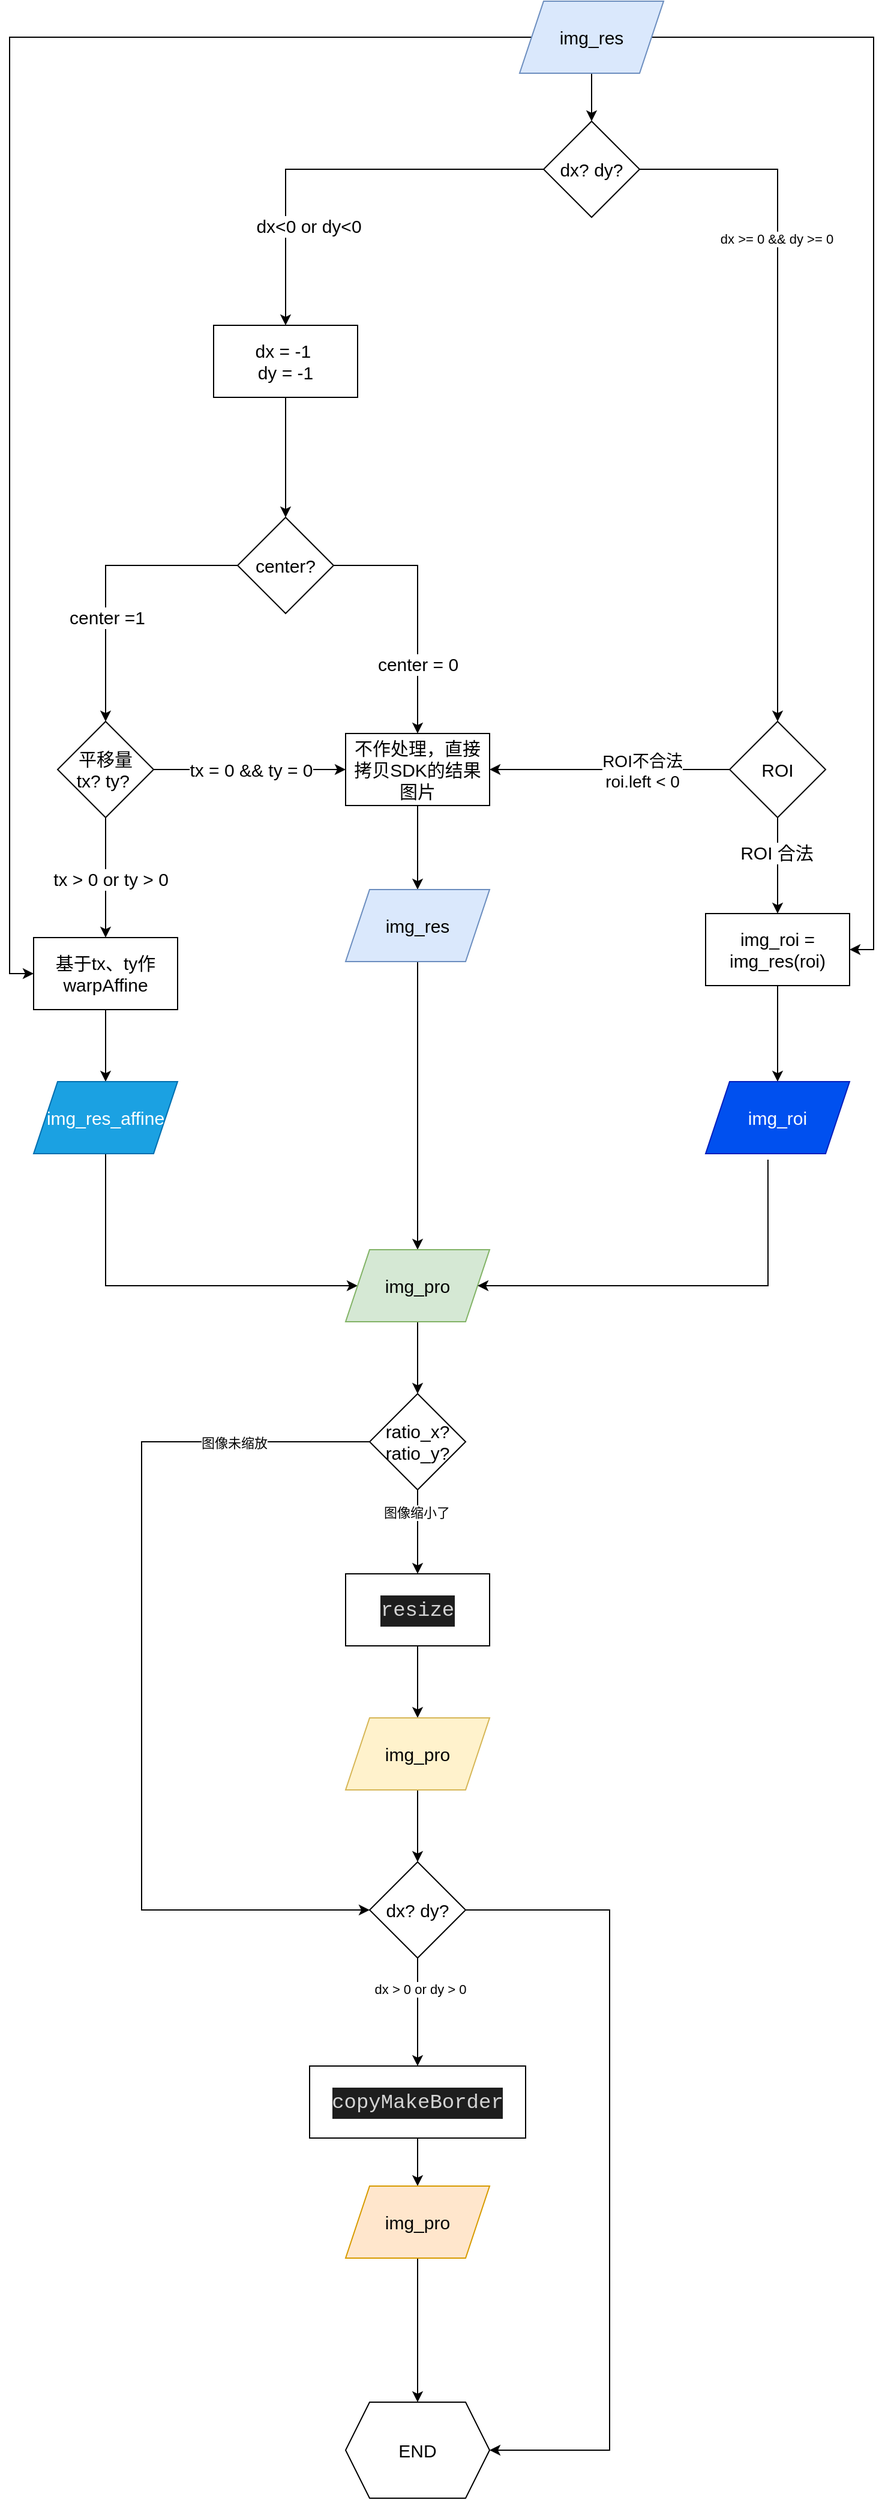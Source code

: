 <mxfile version="23.0.2" type="github">
  <diagram name="Page-1" id="IYpfTflwxtu-5Y0YINwe">
    <mxGraphModel dx="1804" dy="1166" grid="1" gridSize="10" guides="1" tooltips="1" connect="1" arrows="1" fold="1" page="1" pageScale="1" pageWidth="850" pageHeight="1100" math="0" shadow="0">
      <root>
        <mxCell id="0" />
        <mxCell id="1" parent="0" />
        <mxCell id="c13g_ZDzsQEJ_ARJD1wW-4" value="" style="edgeStyle=orthogonalEdgeStyle;rounded=0;orthogonalLoop=1;jettySize=auto;html=1;fontSize=15;" edge="1" parent="1" source="c13g_ZDzsQEJ_ARJD1wW-1" target="c13g_ZDzsQEJ_ARJD1wW-3">
          <mxGeometry relative="1" as="geometry" />
        </mxCell>
        <mxCell id="c13g_ZDzsQEJ_ARJD1wW-5" value="dx&amp;lt;0 or dy&amp;lt;0" style="edgeLabel;html=1;align=center;verticalAlign=middle;resizable=0;points=[];fontSize=15;" vertex="1" connectable="0" parent="c13g_ZDzsQEJ_ARJD1wW-4">
          <mxGeometry x="0.135" relative="1" as="geometry">
            <mxPoint y="47" as="offset" />
          </mxGeometry>
        </mxCell>
        <mxCell id="c13g_ZDzsQEJ_ARJD1wW-25" value="" style="edgeStyle=orthogonalEdgeStyle;rounded=0;orthogonalLoop=1;jettySize=auto;html=1;entryX=0.5;entryY=0;entryDx=0;entryDy=0;" edge="1" parent="1" source="c13g_ZDzsQEJ_ARJD1wW-1" target="c13g_ZDzsQEJ_ARJD1wW-27">
          <mxGeometry relative="1" as="geometry">
            <mxPoint x="425" y="1390" as="targetPoint" />
          </mxGeometry>
        </mxCell>
        <mxCell id="c13g_ZDzsQEJ_ARJD1wW-26" value="dx &amp;gt;= 0 &amp;amp;&amp;amp; dy &amp;gt;= 0" style="edgeLabel;html=1;align=center;verticalAlign=middle;resizable=0;points=[];" vertex="1" connectable="0" parent="c13g_ZDzsQEJ_ARJD1wW-25">
          <mxGeometry x="-0.4" y="-1" relative="1" as="geometry">
            <mxPoint as="offset" />
          </mxGeometry>
        </mxCell>
        <mxCell id="c13g_ZDzsQEJ_ARJD1wW-1" value="dx? dy?" style="rhombus;whiteSpace=wrap;html=1;fontSize=15;" vertex="1" parent="1">
          <mxGeometry x="385" y="1210" width="80" height="80" as="geometry" />
        </mxCell>
        <mxCell id="c13g_ZDzsQEJ_ARJD1wW-7" value="" style="edgeStyle=orthogonalEdgeStyle;rounded=0;orthogonalLoop=1;jettySize=auto;html=1;fontSize=15;" edge="1" parent="1" source="c13g_ZDzsQEJ_ARJD1wW-3" target="c13g_ZDzsQEJ_ARJD1wW-6">
          <mxGeometry relative="1" as="geometry" />
        </mxCell>
        <mxCell id="c13g_ZDzsQEJ_ARJD1wW-3" value="dx = -1&amp;nbsp;&lt;br style=&quot;font-size: 15px;&quot;&gt;dy = -1" style="whiteSpace=wrap;html=1;fontSize=15;" vertex="1" parent="1">
          <mxGeometry x="110" y="1380" width="120" height="60" as="geometry" />
        </mxCell>
        <mxCell id="c13g_ZDzsQEJ_ARJD1wW-9" value="" style="edgeStyle=orthogonalEdgeStyle;rounded=0;orthogonalLoop=1;jettySize=auto;html=1;exitX=0;exitY=0.5;exitDx=0;exitDy=0;entryX=0.5;entryY=0;entryDx=0;entryDy=0;fontSize=15;" edge="1" parent="1" source="c13g_ZDzsQEJ_ARJD1wW-6" target="c13g_ZDzsQEJ_ARJD1wW-15">
          <mxGeometry relative="1" as="geometry">
            <mxPoint x="70" y="1710" as="targetPoint" />
          </mxGeometry>
        </mxCell>
        <mxCell id="c13g_ZDzsQEJ_ARJD1wW-13" value="center =1" style="edgeLabel;html=1;align=center;verticalAlign=middle;resizable=0;points=[];fontSize=15;" vertex="1" connectable="0" parent="c13g_ZDzsQEJ_ARJD1wW-9">
          <mxGeometry x="0.274" y="1" relative="1" as="geometry">
            <mxPoint as="offset" />
          </mxGeometry>
        </mxCell>
        <mxCell id="c13g_ZDzsQEJ_ARJD1wW-11" value="" style="edgeStyle=orthogonalEdgeStyle;rounded=0;orthogonalLoop=1;jettySize=auto;html=1;fontSize=15;" edge="1" parent="1" source="c13g_ZDzsQEJ_ARJD1wW-6" target="c13g_ZDzsQEJ_ARJD1wW-10">
          <mxGeometry relative="1" as="geometry" />
        </mxCell>
        <mxCell id="c13g_ZDzsQEJ_ARJD1wW-14" value="center = 0" style="edgeLabel;html=1;align=center;verticalAlign=middle;resizable=0;points=[];fontSize=15;" vertex="1" connectable="0" parent="c13g_ZDzsQEJ_ARJD1wW-11">
          <mxGeometry x="0.21" y="-4" relative="1" as="geometry">
            <mxPoint x="4" y="25" as="offset" />
          </mxGeometry>
        </mxCell>
        <mxCell id="c13g_ZDzsQEJ_ARJD1wW-6" value="center?" style="rhombus;whiteSpace=wrap;html=1;fontSize=15;" vertex="1" parent="1">
          <mxGeometry x="130" y="1540" width="80" height="80" as="geometry" />
        </mxCell>
        <mxCell id="c13g_ZDzsQEJ_ARJD1wW-43" value="" style="edgeStyle=orthogonalEdgeStyle;rounded=0;orthogonalLoop=1;jettySize=auto;html=1;" edge="1" parent="1" source="c13g_ZDzsQEJ_ARJD1wW-10" target="c13g_ZDzsQEJ_ARJD1wW-42">
          <mxGeometry relative="1" as="geometry" />
        </mxCell>
        <mxCell id="c13g_ZDzsQEJ_ARJD1wW-10" value="不作处理，直接拷贝SDK的结果图片" style="whiteSpace=wrap;html=1;fontSize=15;" vertex="1" parent="1">
          <mxGeometry x="220" y="1720" width="120" height="60" as="geometry" />
        </mxCell>
        <mxCell id="c13g_ZDzsQEJ_ARJD1wW-17" value="" style="edgeStyle=orthogonalEdgeStyle;rounded=0;orthogonalLoop=1;jettySize=auto;html=1;fontSize=15;" edge="1" parent="1" source="c13g_ZDzsQEJ_ARJD1wW-15" target="c13g_ZDzsQEJ_ARJD1wW-16">
          <mxGeometry relative="1" as="geometry" />
        </mxCell>
        <mxCell id="c13g_ZDzsQEJ_ARJD1wW-18" value="tx &amp;gt; 0 or ty &amp;gt; 0" style="edgeLabel;html=1;align=center;verticalAlign=middle;resizable=0;points=[];fontSize=15;" vertex="1" connectable="0" parent="c13g_ZDzsQEJ_ARJD1wW-17">
          <mxGeometry x="0.022" y="4" relative="1" as="geometry">
            <mxPoint as="offset" />
          </mxGeometry>
        </mxCell>
        <mxCell id="c13g_ZDzsQEJ_ARJD1wW-19" value="" style="edgeStyle=orthogonalEdgeStyle;rounded=0;orthogonalLoop=1;jettySize=auto;html=1;fontSize=15;" edge="1" parent="1" source="c13g_ZDzsQEJ_ARJD1wW-15" target="c13g_ZDzsQEJ_ARJD1wW-10">
          <mxGeometry relative="1" as="geometry" />
        </mxCell>
        <mxCell id="c13g_ZDzsQEJ_ARJD1wW-20" value="tx = 0 &amp;amp;&amp;amp; ty = 0" style="edgeLabel;html=1;align=center;verticalAlign=middle;resizable=0;points=[];fontSize=15;" vertex="1" connectable="0" parent="c13g_ZDzsQEJ_ARJD1wW-19">
          <mxGeometry x="-0.345" y="1" relative="1" as="geometry">
            <mxPoint x="28" y="1" as="offset" />
          </mxGeometry>
        </mxCell>
        <mxCell id="c13g_ZDzsQEJ_ARJD1wW-15" value="平移量&lt;br style=&quot;font-size: 15px;&quot;&gt;tx? ty?&amp;nbsp;" style="rhombus;whiteSpace=wrap;html=1;fontSize=15;" vertex="1" parent="1">
          <mxGeometry x="-20" y="1710" width="80" height="80" as="geometry" />
        </mxCell>
        <mxCell id="c13g_ZDzsQEJ_ARJD1wW-39" value="" style="edgeStyle=orthogonalEdgeStyle;rounded=0;orthogonalLoop=1;jettySize=auto;html=1;" edge="1" parent="1" source="c13g_ZDzsQEJ_ARJD1wW-16" target="c13g_ZDzsQEJ_ARJD1wW-38">
          <mxGeometry relative="1" as="geometry" />
        </mxCell>
        <mxCell id="c13g_ZDzsQEJ_ARJD1wW-16" value="基于tx、ty作warpAffine" style="whiteSpace=wrap;html=1;fontSize=15;" vertex="1" parent="1">
          <mxGeometry x="-40" y="1890" width="120" height="60" as="geometry" />
        </mxCell>
        <mxCell id="c13g_ZDzsQEJ_ARJD1wW-29" value="" style="edgeStyle=orthogonalEdgeStyle;rounded=0;orthogonalLoop=1;jettySize=auto;html=1;entryX=1;entryY=0.5;entryDx=0;entryDy=0;" edge="1" parent="1" source="c13g_ZDzsQEJ_ARJD1wW-27" target="c13g_ZDzsQEJ_ARJD1wW-10">
          <mxGeometry relative="1" as="geometry">
            <mxPoint x="425" y="1570" as="targetPoint" />
          </mxGeometry>
        </mxCell>
        <mxCell id="c13g_ZDzsQEJ_ARJD1wW-30" value="ROI不合法&lt;br style=&quot;font-size: 14px;&quot;&gt;roi.left &amp;lt; 0" style="edgeLabel;html=1;align=center;verticalAlign=middle;resizable=0;points=[];fontSize=14;" vertex="1" connectable="0" parent="c13g_ZDzsQEJ_ARJD1wW-29">
          <mxGeometry x="-0.267" y="1" relative="1" as="geometry">
            <mxPoint as="offset" />
          </mxGeometry>
        </mxCell>
        <mxCell id="c13g_ZDzsQEJ_ARJD1wW-32" value="" style="edgeStyle=orthogonalEdgeStyle;rounded=0;orthogonalLoop=1;jettySize=auto;html=1;" edge="1" parent="1" source="c13g_ZDzsQEJ_ARJD1wW-27">
          <mxGeometry relative="1" as="geometry">
            <mxPoint x="580" y="1870" as="targetPoint" />
          </mxGeometry>
        </mxCell>
        <mxCell id="c13g_ZDzsQEJ_ARJD1wW-37" value="ROI 合法" style="edgeLabel;html=1;align=center;verticalAlign=middle;resizable=0;points=[];fontSize=15;" vertex="1" connectable="0" parent="c13g_ZDzsQEJ_ARJD1wW-32">
          <mxGeometry x="-0.275" y="-1" relative="1" as="geometry">
            <mxPoint as="offset" />
          </mxGeometry>
        </mxCell>
        <mxCell id="c13g_ZDzsQEJ_ARJD1wW-27" value="ROI" style="rhombus;whiteSpace=wrap;html=1;fontSize=15;" vertex="1" parent="1">
          <mxGeometry x="540" y="1710" width="80" height="80" as="geometry" />
        </mxCell>
        <mxCell id="c13g_ZDzsQEJ_ARJD1wW-50" value="" style="edgeStyle=orthogonalEdgeStyle;rounded=0;orthogonalLoop=1;jettySize=auto;html=1;" edge="1" parent="1" source="c13g_ZDzsQEJ_ARJD1wW-33" target="c13g_ZDzsQEJ_ARJD1wW-49">
          <mxGeometry relative="1" as="geometry" />
        </mxCell>
        <mxCell id="c13g_ZDzsQEJ_ARJD1wW-33" value="img_roi = img_res(roi)" style="whiteSpace=wrap;html=1;fontSize=15;" vertex="1" parent="1">
          <mxGeometry x="520" y="1870" width="120" height="60" as="geometry" />
        </mxCell>
        <mxCell id="c13g_ZDzsQEJ_ARJD1wW-54" value="" style="edgeStyle=orthogonalEdgeStyle;rounded=0;orthogonalLoop=1;jettySize=auto;html=1;entryX=0;entryY=0.5;entryDx=0;entryDy=0;exitX=0.5;exitY=1;exitDx=0;exitDy=0;" edge="1" parent="1" source="c13g_ZDzsQEJ_ARJD1wW-38" target="c13g_ZDzsQEJ_ARJD1wW-51">
          <mxGeometry relative="1" as="geometry">
            <mxPoint x="170" y="2040" as="targetPoint" />
            <Array as="points">
              <mxPoint x="20" y="2180" />
            </Array>
          </mxGeometry>
        </mxCell>
        <mxCell id="c13g_ZDzsQEJ_ARJD1wW-38" value="img_res_affine" style="shape=parallelogram;perimeter=parallelogramPerimeter;whiteSpace=wrap;html=1;fixedSize=1;fontSize=15;fillColor=#1ba1e2;fontColor=#ffffff;strokeColor=#006EAF;" vertex="1" parent="1">
          <mxGeometry x="-40" y="2010" width="120" height="60" as="geometry" />
        </mxCell>
        <mxCell id="c13g_ZDzsQEJ_ARJD1wW-41" value="" style="edgeStyle=orthogonalEdgeStyle;rounded=0;orthogonalLoop=1;jettySize=auto;html=1;" edge="1" parent="1" source="c13g_ZDzsQEJ_ARJD1wW-40" target="c13g_ZDzsQEJ_ARJD1wW-1">
          <mxGeometry relative="1" as="geometry" />
        </mxCell>
        <mxCell id="c13g_ZDzsQEJ_ARJD1wW-45" value="" style="edgeStyle=orthogonalEdgeStyle;rounded=0;orthogonalLoop=1;jettySize=auto;html=1;entryX=0;entryY=0.5;entryDx=0;entryDy=0;" edge="1" parent="1" source="c13g_ZDzsQEJ_ARJD1wW-40" target="c13g_ZDzsQEJ_ARJD1wW-16">
          <mxGeometry relative="1" as="geometry" />
        </mxCell>
        <mxCell id="c13g_ZDzsQEJ_ARJD1wW-47" value="" style="edgeStyle=orthogonalEdgeStyle;rounded=0;orthogonalLoop=1;jettySize=auto;html=1;entryX=1;entryY=0.5;entryDx=0;entryDy=0;" edge="1" parent="1" source="c13g_ZDzsQEJ_ARJD1wW-40" target="c13g_ZDzsQEJ_ARJD1wW-33">
          <mxGeometry relative="1" as="geometry" />
        </mxCell>
        <mxCell id="c13g_ZDzsQEJ_ARJD1wW-40" value="img_res" style="shape=parallelogram;perimeter=parallelogramPerimeter;whiteSpace=wrap;html=1;fixedSize=1;fontSize=15;fillColor=#dae8fc;strokeColor=#6c8ebf;" vertex="1" parent="1">
          <mxGeometry x="365" y="1110" width="120" height="60" as="geometry" />
        </mxCell>
        <mxCell id="c13g_ZDzsQEJ_ARJD1wW-52" value="" style="edgeStyle=orthogonalEdgeStyle;rounded=0;orthogonalLoop=1;jettySize=auto;html=1;" edge="1" parent="1" source="c13g_ZDzsQEJ_ARJD1wW-42" target="c13g_ZDzsQEJ_ARJD1wW-51">
          <mxGeometry relative="1" as="geometry" />
        </mxCell>
        <mxCell id="c13g_ZDzsQEJ_ARJD1wW-42" value="img_res" style="shape=parallelogram;perimeter=parallelogramPerimeter;whiteSpace=wrap;html=1;fixedSize=1;fontSize=15;fillColor=#dae8fc;strokeColor=#6c8ebf;" vertex="1" parent="1">
          <mxGeometry x="220" y="1850" width="120" height="60" as="geometry" />
        </mxCell>
        <mxCell id="c13g_ZDzsQEJ_ARJD1wW-49" value="img_roi" style="shape=parallelogram;perimeter=parallelogramPerimeter;whiteSpace=wrap;html=1;fixedSize=1;fontSize=15;fillColor=#0050ef;fontColor=#ffffff;strokeColor=#001DBC;" vertex="1" parent="1">
          <mxGeometry x="520" y="2010" width="120" height="60" as="geometry" />
        </mxCell>
        <mxCell id="c13g_ZDzsQEJ_ARJD1wW-58" value="" style="edgeStyle=orthogonalEdgeStyle;rounded=0;orthogonalLoop=1;jettySize=auto;html=1;" edge="1" parent="1" source="c13g_ZDzsQEJ_ARJD1wW-51" target="c13g_ZDzsQEJ_ARJD1wW-57">
          <mxGeometry relative="1" as="geometry" />
        </mxCell>
        <mxCell id="c13g_ZDzsQEJ_ARJD1wW-51" value="img_pro" style="shape=parallelogram;perimeter=parallelogramPerimeter;whiteSpace=wrap;html=1;fixedSize=1;fontSize=15;fillColor=#d5e8d4;strokeColor=#82b366;" vertex="1" parent="1">
          <mxGeometry x="220" y="2150" width="120" height="60" as="geometry" />
        </mxCell>
        <mxCell id="c13g_ZDzsQEJ_ARJD1wW-55" value="" style="edgeStyle=orthogonalEdgeStyle;rounded=0;orthogonalLoop=1;jettySize=auto;html=1;entryX=1;entryY=0.5;entryDx=0;entryDy=0;exitX=0.433;exitY=1.083;exitDx=0;exitDy=0;exitPerimeter=0;" edge="1" parent="1" source="c13g_ZDzsQEJ_ARJD1wW-49" target="c13g_ZDzsQEJ_ARJD1wW-51">
          <mxGeometry relative="1" as="geometry">
            <mxPoint x="80" y="2050" as="sourcePoint" />
            <mxPoint x="240" y="2190" as="targetPoint" />
            <Array as="points">
              <mxPoint x="572" y="2180" />
            </Array>
          </mxGeometry>
        </mxCell>
        <mxCell id="c13g_ZDzsQEJ_ARJD1wW-60" value="" style="edgeStyle=orthogonalEdgeStyle;rounded=0;orthogonalLoop=1;jettySize=auto;html=1;" edge="1" parent="1" source="c13g_ZDzsQEJ_ARJD1wW-57" target="c13g_ZDzsQEJ_ARJD1wW-59">
          <mxGeometry relative="1" as="geometry" />
        </mxCell>
        <mxCell id="c13g_ZDzsQEJ_ARJD1wW-61" value="图像缩小了" style="edgeLabel;html=1;align=center;verticalAlign=middle;resizable=0;points=[];" vertex="1" connectable="0" parent="c13g_ZDzsQEJ_ARJD1wW-60">
          <mxGeometry x="-0.467" y="-1" relative="1" as="geometry">
            <mxPoint as="offset" />
          </mxGeometry>
        </mxCell>
        <mxCell id="c13g_ZDzsQEJ_ARJD1wW-73" value="" style="edgeStyle=orthogonalEdgeStyle;rounded=0;orthogonalLoop=1;jettySize=auto;html=1;entryX=0;entryY=0.5;entryDx=0;entryDy=0;" edge="1" parent="1" source="c13g_ZDzsQEJ_ARJD1wW-57" target="c13g_ZDzsQEJ_ARJD1wW-64">
          <mxGeometry relative="1" as="geometry">
            <mxPoint x="180" y="2310" as="targetPoint" />
            <Array as="points">
              <mxPoint x="50" y="2310" />
              <mxPoint x="50" y="2700" />
            </Array>
          </mxGeometry>
        </mxCell>
        <mxCell id="c13g_ZDzsQEJ_ARJD1wW-74" value="图像未缩放" style="edgeLabel;html=1;align=center;verticalAlign=middle;resizable=0;points=[];" vertex="1" connectable="0" parent="c13g_ZDzsQEJ_ARJD1wW-73">
          <mxGeometry x="-0.707" y="1" relative="1" as="geometry">
            <mxPoint as="offset" />
          </mxGeometry>
        </mxCell>
        <mxCell id="c13g_ZDzsQEJ_ARJD1wW-57" value="ratio_x?ratio_y&lt;span style=&quot;background-color: initial;&quot;&gt;?&lt;/span&gt;" style="rhombus;whiteSpace=wrap;html=1;fontSize=15;" vertex="1" parent="1">
          <mxGeometry x="240" y="2270" width="80" height="80" as="geometry" />
        </mxCell>
        <mxCell id="c13g_ZDzsQEJ_ARJD1wW-63" value="" style="edgeStyle=orthogonalEdgeStyle;rounded=0;orthogonalLoop=1;jettySize=auto;html=1;" edge="1" parent="1" source="c13g_ZDzsQEJ_ARJD1wW-59" target="c13g_ZDzsQEJ_ARJD1wW-62">
          <mxGeometry relative="1" as="geometry" />
        </mxCell>
        <mxCell id="c13g_ZDzsQEJ_ARJD1wW-59" value="&lt;div style=&quot;color: rgb(212, 212, 212); background-color: rgb(30, 30, 30); font-family: &amp;quot;YaHei Consolas Hybrid&amp;quot;, Menlo, Monaco, &amp;quot;Courier New&amp;quot;, monospace; font-size: 17px; line-height: 26px;&quot;&gt;resize&lt;/div&gt;" style="whiteSpace=wrap;html=1;fontSize=15;" vertex="1" parent="1">
          <mxGeometry x="220" y="2420" width="120" height="60" as="geometry" />
        </mxCell>
        <mxCell id="c13g_ZDzsQEJ_ARJD1wW-65" value="" style="edgeStyle=orthogonalEdgeStyle;rounded=0;orthogonalLoop=1;jettySize=auto;html=1;" edge="1" parent="1" source="c13g_ZDzsQEJ_ARJD1wW-62" target="c13g_ZDzsQEJ_ARJD1wW-64">
          <mxGeometry relative="1" as="geometry" />
        </mxCell>
        <mxCell id="c13g_ZDzsQEJ_ARJD1wW-62" value="img_pro" style="shape=parallelogram;perimeter=parallelogramPerimeter;whiteSpace=wrap;html=1;fixedSize=1;fontSize=15;fillColor=#fff2cc;strokeColor=#d6b656;" vertex="1" parent="1">
          <mxGeometry x="220" y="2540" width="120" height="60" as="geometry" />
        </mxCell>
        <mxCell id="c13g_ZDzsQEJ_ARJD1wW-67" value="" style="edgeStyle=orthogonalEdgeStyle;rounded=0;orthogonalLoop=1;jettySize=auto;html=1;" edge="1" parent="1" source="c13g_ZDzsQEJ_ARJD1wW-64" target="c13g_ZDzsQEJ_ARJD1wW-66">
          <mxGeometry relative="1" as="geometry" />
        </mxCell>
        <mxCell id="c13g_ZDzsQEJ_ARJD1wW-68" value="dx &amp;gt; 0 or dy &amp;gt; 0" style="edgeLabel;html=1;align=center;verticalAlign=middle;resizable=0;points=[];" vertex="1" connectable="0" parent="c13g_ZDzsQEJ_ARJD1wW-67">
          <mxGeometry x="-0.422" y="2" relative="1" as="geometry">
            <mxPoint as="offset" />
          </mxGeometry>
        </mxCell>
        <mxCell id="c13g_ZDzsQEJ_ARJD1wW-70" value="" style="edgeStyle=orthogonalEdgeStyle;rounded=0;orthogonalLoop=1;jettySize=auto;html=1;entryX=1;entryY=0.5;entryDx=0;entryDy=0;exitX=1;exitY=0.5;exitDx=0;exitDy=0;" edge="1" parent="1" source="c13g_ZDzsQEJ_ARJD1wW-64" target="c13g_ZDzsQEJ_ARJD1wW-69">
          <mxGeometry relative="1" as="geometry">
            <Array as="points">
              <mxPoint x="440" y="2700" />
              <mxPoint x="440" y="3150" />
            </Array>
          </mxGeometry>
        </mxCell>
        <mxCell id="c13g_ZDzsQEJ_ARJD1wW-64" value="dx? dy?" style="rhombus;whiteSpace=wrap;html=1;fontSize=15;" vertex="1" parent="1">
          <mxGeometry x="240" y="2660" width="80" height="80" as="geometry" />
        </mxCell>
        <mxCell id="c13g_ZDzsQEJ_ARJD1wW-75" value="" style="edgeStyle=orthogonalEdgeStyle;rounded=0;orthogonalLoop=1;jettySize=auto;html=1;" edge="1" parent="1" source="c13g_ZDzsQEJ_ARJD1wW-66" target="c13g_ZDzsQEJ_ARJD1wW-71">
          <mxGeometry relative="1" as="geometry" />
        </mxCell>
        <mxCell id="c13g_ZDzsQEJ_ARJD1wW-66" value="&lt;div style=&quot;color: rgb(212, 212, 212); background-color: rgb(30, 30, 30); font-family: &amp;quot;YaHei Consolas Hybrid&amp;quot;, Menlo, Monaco, &amp;quot;Courier New&amp;quot;, monospace; font-size: 17px; line-height: 26px;&quot;&gt;copyMakeBorder&lt;/div&gt;" style="whiteSpace=wrap;html=1;fontSize=15;" vertex="1" parent="1">
          <mxGeometry x="190" y="2830" width="180" height="60" as="geometry" />
        </mxCell>
        <mxCell id="c13g_ZDzsQEJ_ARJD1wW-69" value="END" style="shape=hexagon;perimeter=hexagonPerimeter2;whiteSpace=wrap;html=1;fixedSize=1;fontSize=15;" vertex="1" parent="1">
          <mxGeometry x="220" y="3110" width="120" height="80" as="geometry" />
        </mxCell>
        <mxCell id="c13g_ZDzsQEJ_ARJD1wW-77" value="" style="edgeStyle=orthogonalEdgeStyle;rounded=0;orthogonalLoop=1;jettySize=auto;html=1;entryX=0.5;entryY=0;entryDx=0;entryDy=0;exitX=0.5;exitY=1;exitDx=0;exitDy=0;" edge="1" parent="1" source="c13g_ZDzsQEJ_ARJD1wW-71" target="c13g_ZDzsQEJ_ARJD1wW-69">
          <mxGeometry relative="1" as="geometry">
            <mxPoint x="420" y="2960" as="targetPoint" />
          </mxGeometry>
        </mxCell>
        <mxCell id="c13g_ZDzsQEJ_ARJD1wW-71" value="img_pro" style="shape=parallelogram;perimeter=parallelogramPerimeter;whiteSpace=wrap;html=1;fixedSize=1;fontSize=15;fillColor=#ffe6cc;strokeColor=#d79b00;" vertex="1" parent="1">
          <mxGeometry x="220" y="2930" width="120" height="60" as="geometry" />
        </mxCell>
      </root>
    </mxGraphModel>
  </diagram>
</mxfile>
